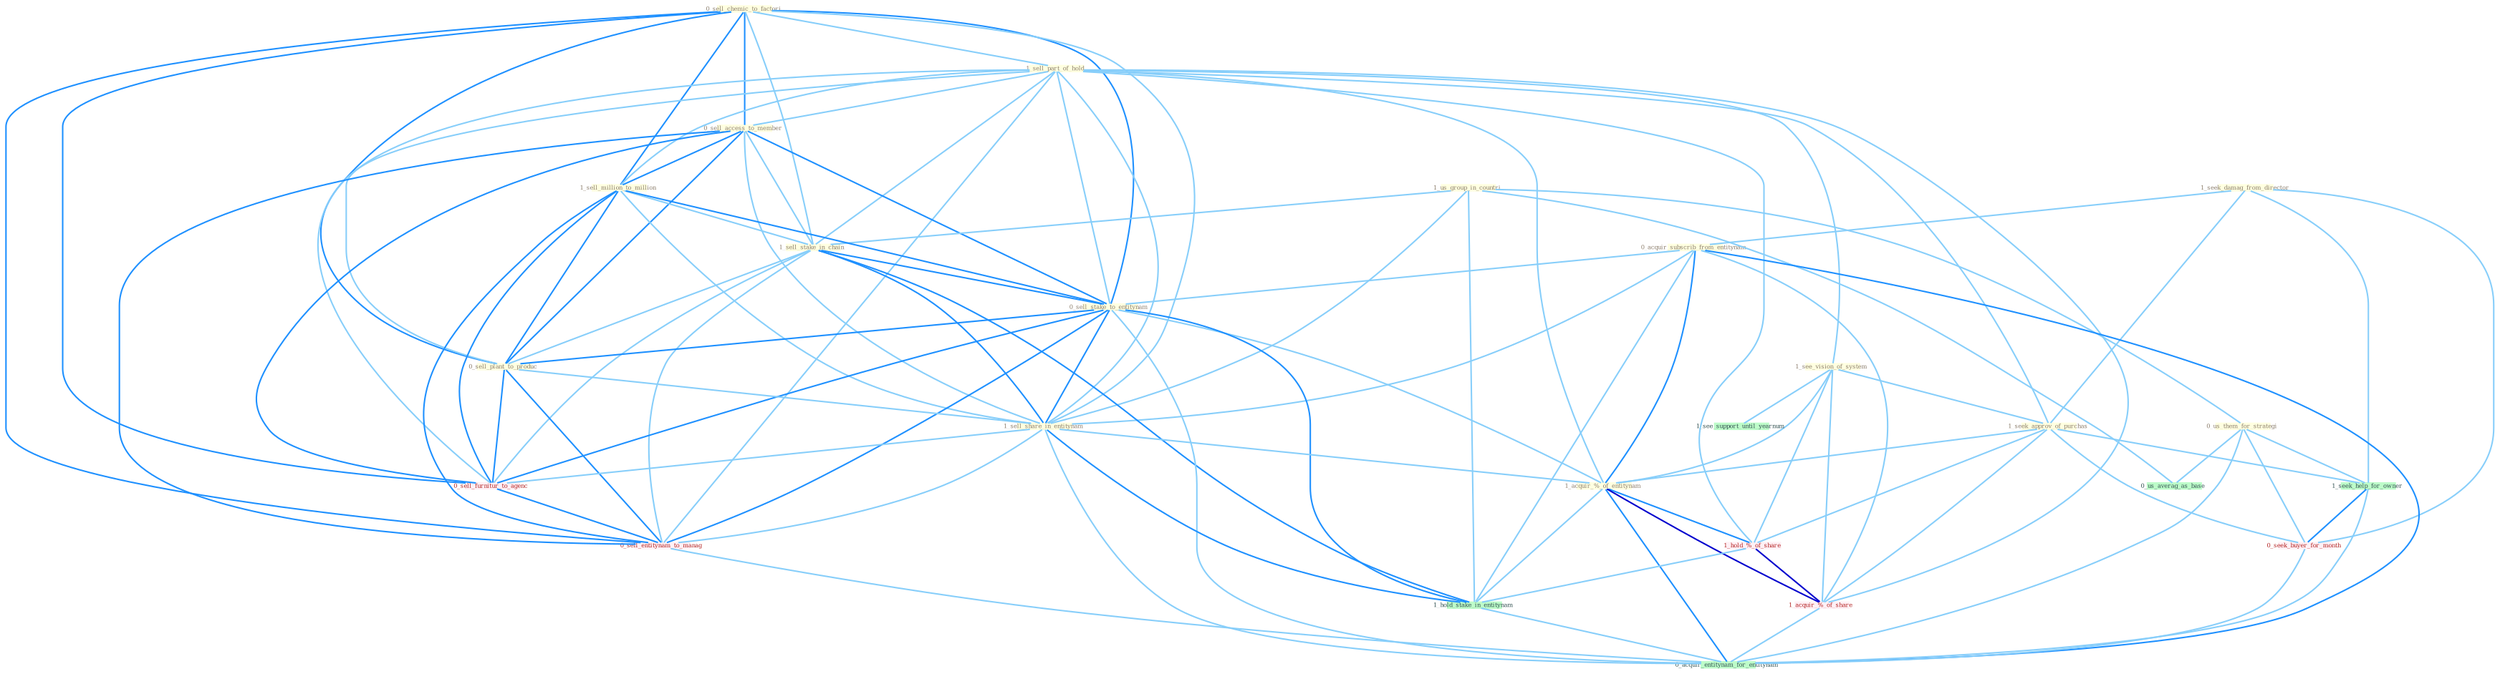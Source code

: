 Graph G{ 
    node
    [shape=polygon,style=filled,width=.5,height=.06,color="#BDFCC9",fixedsize=true,fontsize=4,
    fontcolor="#2f4f4f"];
    {node
    [color="#ffffe0", fontcolor="#8b7d6b"] "0_sell_chemic_to_factori " "1_seek_damag_from_director " "1_sell_part_of_hold " "0_sell_access_to_member " "1_us_group_in_countri " "0_us_them_for_strategi " "0_acquir_subscrib_from_entitynam " "1_sell_million_to_million " "1_sell_stake_in_chain " "0_sell_stake_to_entitynam " "1_see_vision_of_system " "0_sell_plant_to_produc " "1_sell_share_in_entitynam " "1_seek_approv_of_purchas " "1_acquir_%_of_entitynam "}
{node [color="#fff0f5", fontcolor="#b22222"] "1_hold_%_of_share " "0_seek_buyer_for_month " "1_acquir_%_of_share " "0_sell_furnitur_to_agenc " "0_sell_entitynam_to_manag "}
edge [color="#B0E2FF"];

	"0_sell_chemic_to_factori " -- "1_sell_part_of_hold " [w="1", color="#87cefa" ];
	"0_sell_chemic_to_factori " -- "0_sell_access_to_member " [w="2", color="#1e90ff" , len=0.8];
	"0_sell_chemic_to_factori " -- "1_sell_million_to_million " [w="2", color="#1e90ff" , len=0.8];
	"0_sell_chemic_to_factori " -- "1_sell_stake_in_chain " [w="1", color="#87cefa" ];
	"0_sell_chemic_to_factori " -- "0_sell_stake_to_entitynam " [w="2", color="#1e90ff" , len=0.8];
	"0_sell_chemic_to_factori " -- "0_sell_plant_to_produc " [w="2", color="#1e90ff" , len=0.8];
	"0_sell_chemic_to_factori " -- "1_sell_share_in_entitynam " [w="1", color="#87cefa" ];
	"0_sell_chemic_to_factori " -- "0_sell_furnitur_to_agenc " [w="2", color="#1e90ff" , len=0.8];
	"0_sell_chemic_to_factori " -- "0_sell_entitynam_to_manag " [w="2", color="#1e90ff" , len=0.8];
	"1_seek_damag_from_director " -- "0_acquir_subscrib_from_entitynam " [w="1", color="#87cefa" ];
	"1_seek_damag_from_director " -- "1_seek_approv_of_purchas " [w="1", color="#87cefa" ];
	"1_seek_damag_from_director " -- "1_seek_help_for_owner " [w="1", color="#87cefa" ];
	"1_seek_damag_from_director " -- "0_seek_buyer_for_month " [w="1", color="#87cefa" ];
	"1_sell_part_of_hold " -- "0_sell_access_to_member " [w="1", color="#87cefa" ];
	"1_sell_part_of_hold " -- "1_sell_million_to_million " [w="1", color="#87cefa" ];
	"1_sell_part_of_hold " -- "1_sell_stake_in_chain " [w="1", color="#87cefa" ];
	"1_sell_part_of_hold " -- "0_sell_stake_to_entitynam " [w="1", color="#87cefa" ];
	"1_sell_part_of_hold " -- "1_see_vision_of_system " [w="1", color="#87cefa" ];
	"1_sell_part_of_hold " -- "0_sell_plant_to_produc " [w="1", color="#87cefa" ];
	"1_sell_part_of_hold " -- "1_sell_share_in_entitynam " [w="1", color="#87cefa" ];
	"1_sell_part_of_hold " -- "1_seek_approv_of_purchas " [w="1", color="#87cefa" ];
	"1_sell_part_of_hold " -- "1_acquir_%_of_entitynam " [w="1", color="#87cefa" ];
	"1_sell_part_of_hold " -- "1_hold_%_of_share " [w="1", color="#87cefa" ];
	"1_sell_part_of_hold " -- "1_acquir_%_of_share " [w="1", color="#87cefa" ];
	"1_sell_part_of_hold " -- "0_sell_furnitur_to_agenc " [w="1", color="#87cefa" ];
	"1_sell_part_of_hold " -- "0_sell_entitynam_to_manag " [w="1", color="#87cefa" ];
	"0_sell_access_to_member " -- "1_sell_million_to_million " [w="2", color="#1e90ff" , len=0.8];
	"0_sell_access_to_member " -- "1_sell_stake_in_chain " [w="1", color="#87cefa" ];
	"0_sell_access_to_member " -- "0_sell_stake_to_entitynam " [w="2", color="#1e90ff" , len=0.8];
	"0_sell_access_to_member " -- "0_sell_plant_to_produc " [w="2", color="#1e90ff" , len=0.8];
	"0_sell_access_to_member " -- "1_sell_share_in_entitynam " [w="1", color="#87cefa" ];
	"0_sell_access_to_member " -- "0_sell_furnitur_to_agenc " [w="2", color="#1e90ff" , len=0.8];
	"0_sell_access_to_member " -- "0_sell_entitynam_to_manag " [w="2", color="#1e90ff" , len=0.8];
	"1_us_group_in_countri " -- "0_us_them_for_strategi " [w="1", color="#87cefa" ];
	"1_us_group_in_countri " -- "1_sell_stake_in_chain " [w="1", color="#87cefa" ];
	"1_us_group_in_countri " -- "1_sell_share_in_entitynam " [w="1", color="#87cefa" ];
	"1_us_group_in_countri " -- "1_hold_stake_in_entitynam " [w="1", color="#87cefa" ];
	"1_us_group_in_countri " -- "0_us_averag_as_base " [w="1", color="#87cefa" ];
	"0_us_them_for_strategi " -- "1_seek_help_for_owner " [w="1", color="#87cefa" ];
	"0_us_them_for_strategi " -- "0_seek_buyer_for_month " [w="1", color="#87cefa" ];
	"0_us_them_for_strategi " -- "0_us_averag_as_base " [w="1", color="#87cefa" ];
	"0_us_them_for_strategi " -- "0_acquir_entitynam_for_entitynam " [w="1", color="#87cefa" ];
	"0_acquir_subscrib_from_entitynam " -- "0_sell_stake_to_entitynam " [w="1", color="#87cefa" ];
	"0_acquir_subscrib_from_entitynam " -- "1_sell_share_in_entitynam " [w="1", color="#87cefa" ];
	"0_acquir_subscrib_from_entitynam " -- "1_acquir_%_of_entitynam " [w="2", color="#1e90ff" , len=0.8];
	"0_acquir_subscrib_from_entitynam " -- "1_hold_stake_in_entitynam " [w="1", color="#87cefa" ];
	"0_acquir_subscrib_from_entitynam " -- "1_acquir_%_of_share " [w="1", color="#87cefa" ];
	"0_acquir_subscrib_from_entitynam " -- "0_acquir_entitynam_for_entitynam " [w="2", color="#1e90ff" , len=0.8];
	"1_sell_million_to_million " -- "1_sell_stake_in_chain " [w="1", color="#87cefa" ];
	"1_sell_million_to_million " -- "0_sell_stake_to_entitynam " [w="2", color="#1e90ff" , len=0.8];
	"1_sell_million_to_million " -- "0_sell_plant_to_produc " [w="2", color="#1e90ff" , len=0.8];
	"1_sell_million_to_million " -- "1_sell_share_in_entitynam " [w="1", color="#87cefa" ];
	"1_sell_million_to_million " -- "0_sell_furnitur_to_agenc " [w="2", color="#1e90ff" , len=0.8];
	"1_sell_million_to_million " -- "0_sell_entitynam_to_manag " [w="2", color="#1e90ff" , len=0.8];
	"1_sell_stake_in_chain " -- "0_sell_stake_to_entitynam " [w="2", color="#1e90ff" , len=0.8];
	"1_sell_stake_in_chain " -- "0_sell_plant_to_produc " [w="1", color="#87cefa" ];
	"1_sell_stake_in_chain " -- "1_sell_share_in_entitynam " [w="2", color="#1e90ff" , len=0.8];
	"1_sell_stake_in_chain " -- "1_hold_stake_in_entitynam " [w="2", color="#1e90ff" , len=0.8];
	"1_sell_stake_in_chain " -- "0_sell_furnitur_to_agenc " [w="1", color="#87cefa" ];
	"1_sell_stake_in_chain " -- "0_sell_entitynam_to_manag " [w="1", color="#87cefa" ];
	"0_sell_stake_to_entitynam " -- "0_sell_plant_to_produc " [w="2", color="#1e90ff" , len=0.8];
	"0_sell_stake_to_entitynam " -- "1_sell_share_in_entitynam " [w="2", color="#1e90ff" , len=0.8];
	"0_sell_stake_to_entitynam " -- "1_acquir_%_of_entitynam " [w="1", color="#87cefa" ];
	"0_sell_stake_to_entitynam " -- "1_hold_stake_in_entitynam " [w="2", color="#1e90ff" , len=0.8];
	"0_sell_stake_to_entitynam " -- "0_sell_furnitur_to_agenc " [w="2", color="#1e90ff" , len=0.8];
	"0_sell_stake_to_entitynam " -- "0_sell_entitynam_to_manag " [w="2", color="#1e90ff" , len=0.8];
	"0_sell_stake_to_entitynam " -- "0_acquir_entitynam_for_entitynam " [w="1", color="#87cefa" ];
	"1_see_vision_of_system " -- "1_seek_approv_of_purchas " [w="1", color="#87cefa" ];
	"1_see_vision_of_system " -- "1_acquir_%_of_entitynam " [w="1", color="#87cefa" ];
	"1_see_vision_of_system " -- "1_hold_%_of_share " [w="1", color="#87cefa" ];
	"1_see_vision_of_system " -- "1_acquir_%_of_share " [w="1", color="#87cefa" ];
	"1_see_vision_of_system " -- "1_see_support_until_yearnum " [w="1", color="#87cefa" ];
	"0_sell_plant_to_produc " -- "1_sell_share_in_entitynam " [w="1", color="#87cefa" ];
	"0_sell_plant_to_produc " -- "0_sell_furnitur_to_agenc " [w="2", color="#1e90ff" , len=0.8];
	"0_sell_plant_to_produc " -- "0_sell_entitynam_to_manag " [w="2", color="#1e90ff" , len=0.8];
	"1_sell_share_in_entitynam " -- "1_acquir_%_of_entitynam " [w="1", color="#87cefa" ];
	"1_sell_share_in_entitynam " -- "1_hold_stake_in_entitynam " [w="2", color="#1e90ff" , len=0.8];
	"1_sell_share_in_entitynam " -- "0_sell_furnitur_to_agenc " [w="1", color="#87cefa" ];
	"1_sell_share_in_entitynam " -- "0_sell_entitynam_to_manag " [w="1", color="#87cefa" ];
	"1_sell_share_in_entitynam " -- "0_acquir_entitynam_for_entitynam " [w="1", color="#87cefa" ];
	"1_seek_approv_of_purchas " -- "1_acquir_%_of_entitynam " [w="1", color="#87cefa" ];
	"1_seek_approv_of_purchas " -- "1_hold_%_of_share " [w="1", color="#87cefa" ];
	"1_seek_approv_of_purchas " -- "1_seek_help_for_owner " [w="1", color="#87cefa" ];
	"1_seek_approv_of_purchas " -- "0_seek_buyer_for_month " [w="1", color="#87cefa" ];
	"1_seek_approv_of_purchas " -- "1_acquir_%_of_share " [w="1", color="#87cefa" ];
	"1_acquir_%_of_entitynam " -- "1_hold_%_of_share " [w="2", color="#1e90ff" , len=0.8];
	"1_acquir_%_of_entitynam " -- "1_hold_stake_in_entitynam " [w="1", color="#87cefa" ];
	"1_acquir_%_of_entitynam " -- "1_acquir_%_of_share " [w="3", color="#0000cd" , len=0.6];
	"1_acquir_%_of_entitynam " -- "0_acquir_entitynam_for_entitynam " [w="2", color="#1e90ff" , len=0.8];
	"1_hold_%_of_share " -- "1_hold_stake_in_entitynam " [w="1", color="#87cefa" ];
	"1_hold_%_of_share " -- "1_acquir_%_of_share " [w="3", color="#0000cd" , len=0.6];
	"1_hold_stake_in_entitynam " -- "0_acquir_entitynam_for_entitynam " [w="1", color="#87cefa" ];
	"1_seek_help_for_owner " -- "0_seek_buyer_for_month " [w="2", color="#1e90ff" , len=0.8];
	"1_seek_help_for_owner " -- "0_acquir_entitynam_for_entitynam " [w="1", color="#87cefa" ];
	"0_seek_buyer_for_month " -- "0_acquir_entitynam_for_entitynam " [w="1", color="#87cefa" ];
	"1_acquir_%_of_share " -- "0_acquir_entitynam_for_entitynam " [w="1", color="#87cefa" ];
	"0_sell_furnitur_to_agenc " -- "0_sell_entitynam_to_manag " [w="2", color="#1e90ff" , len=0.8];
	"0_sell_entitynam_to_manag " -- "0_acquir_entitynam_for_entitynam " [w="1", color="#87cefa" ];
}